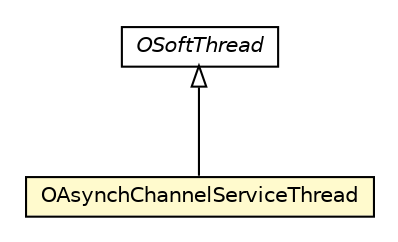 #!/usr/local/bin/dot
#
# Class diagram 
# Generated by UMLGraph version R5_6-24-gf6e263 (http://www.umlgraph.org/)
#

digraph G {
	edge [fontname="Helvetica",fontsize=10,labelfontname="Helvetica",labelfontsize=10];
	node [fontname="Helvetica",fontsize=10,shape=plaintext];
	nodesep=0.25;
	ranksep=0.5;
	// com.orientechnologies.common.thread.OSoftThread
	c636294 [label=<<table title="com.orientechnologies.common.thread.OSoftThread" border="0" cellborder="1" cellspacing="0" cellpadding="2" port="p" href="../../../common/thread/OSoftThread.html">
		<tr><td><table border="0" cellspacing="0" cellpadding="1">
<tr><td align="center" balign="center"><font face="Helvetica-Oblique"> OSoftThread </font></td></tr>
		</table></td></tr>
		</table>>, URL="../../../common/thread/OSoftThread.html", fontname="Helvetica", fontcolor="black", fontsize=10.0];
	// com.orientechnologies.orient.client.binary.OAsynchChannelServiceThread
	c637559 [label=<<table title="com.orientechnologies.orient.client.binary.OAsynchChannelServiceThread" border="0" cellborder="1" cellspacing="0" cellpadding="2" port="p" bgcolor="lemonChiffon" href="./OAsynchChannelServiceThread.html">
		<tr><td><table border="0" cellspacing="0" cellpadding="1">
<tr><td align="center" balign="center"> OAsynchChannelServiceThread </td></tr>
		</table></td></tr>
		</table>>, URL="./OAsynchChannelServiceThread.html", fontname="Helvetica", fontcolor="black", fontsize=10.0];
	//com.orientechnologies.orient.client.binary.OAsynchChannelServiceThread extends com.orientechnologies.common.thread.OSoftThread
	c636294:p -> c637559:p [dir=back,arrowtail=empty];
}

